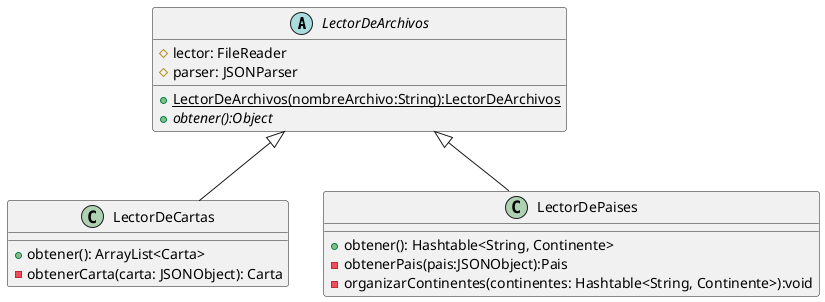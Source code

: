 @startuml

abstract class LectorDeArchivos{
    #lector: FileReader
    #parser: JSONParser

    +{static}LectorDeArchivos(nombreArchivo:String):LectorDeArchivos
    +{abstract}obtener():Object
}

class LectorDeCartas {
    +obtener(): ArrayList<Carta> 
    -obtenerCarta(carta: JSONObject): Carta

}

class LectorDePaises {
    + obtener(): Hashtable<String, Continente>
    -obtenerPais(pais:JSONObject):Pais
    -organizarContinentes(continentes: Hashtable<String, Continente>):void
}

LectorDeArchivos ^-- LectorDeCartas
LectorDeArchivos ^-- LectorDePaises


@enduml